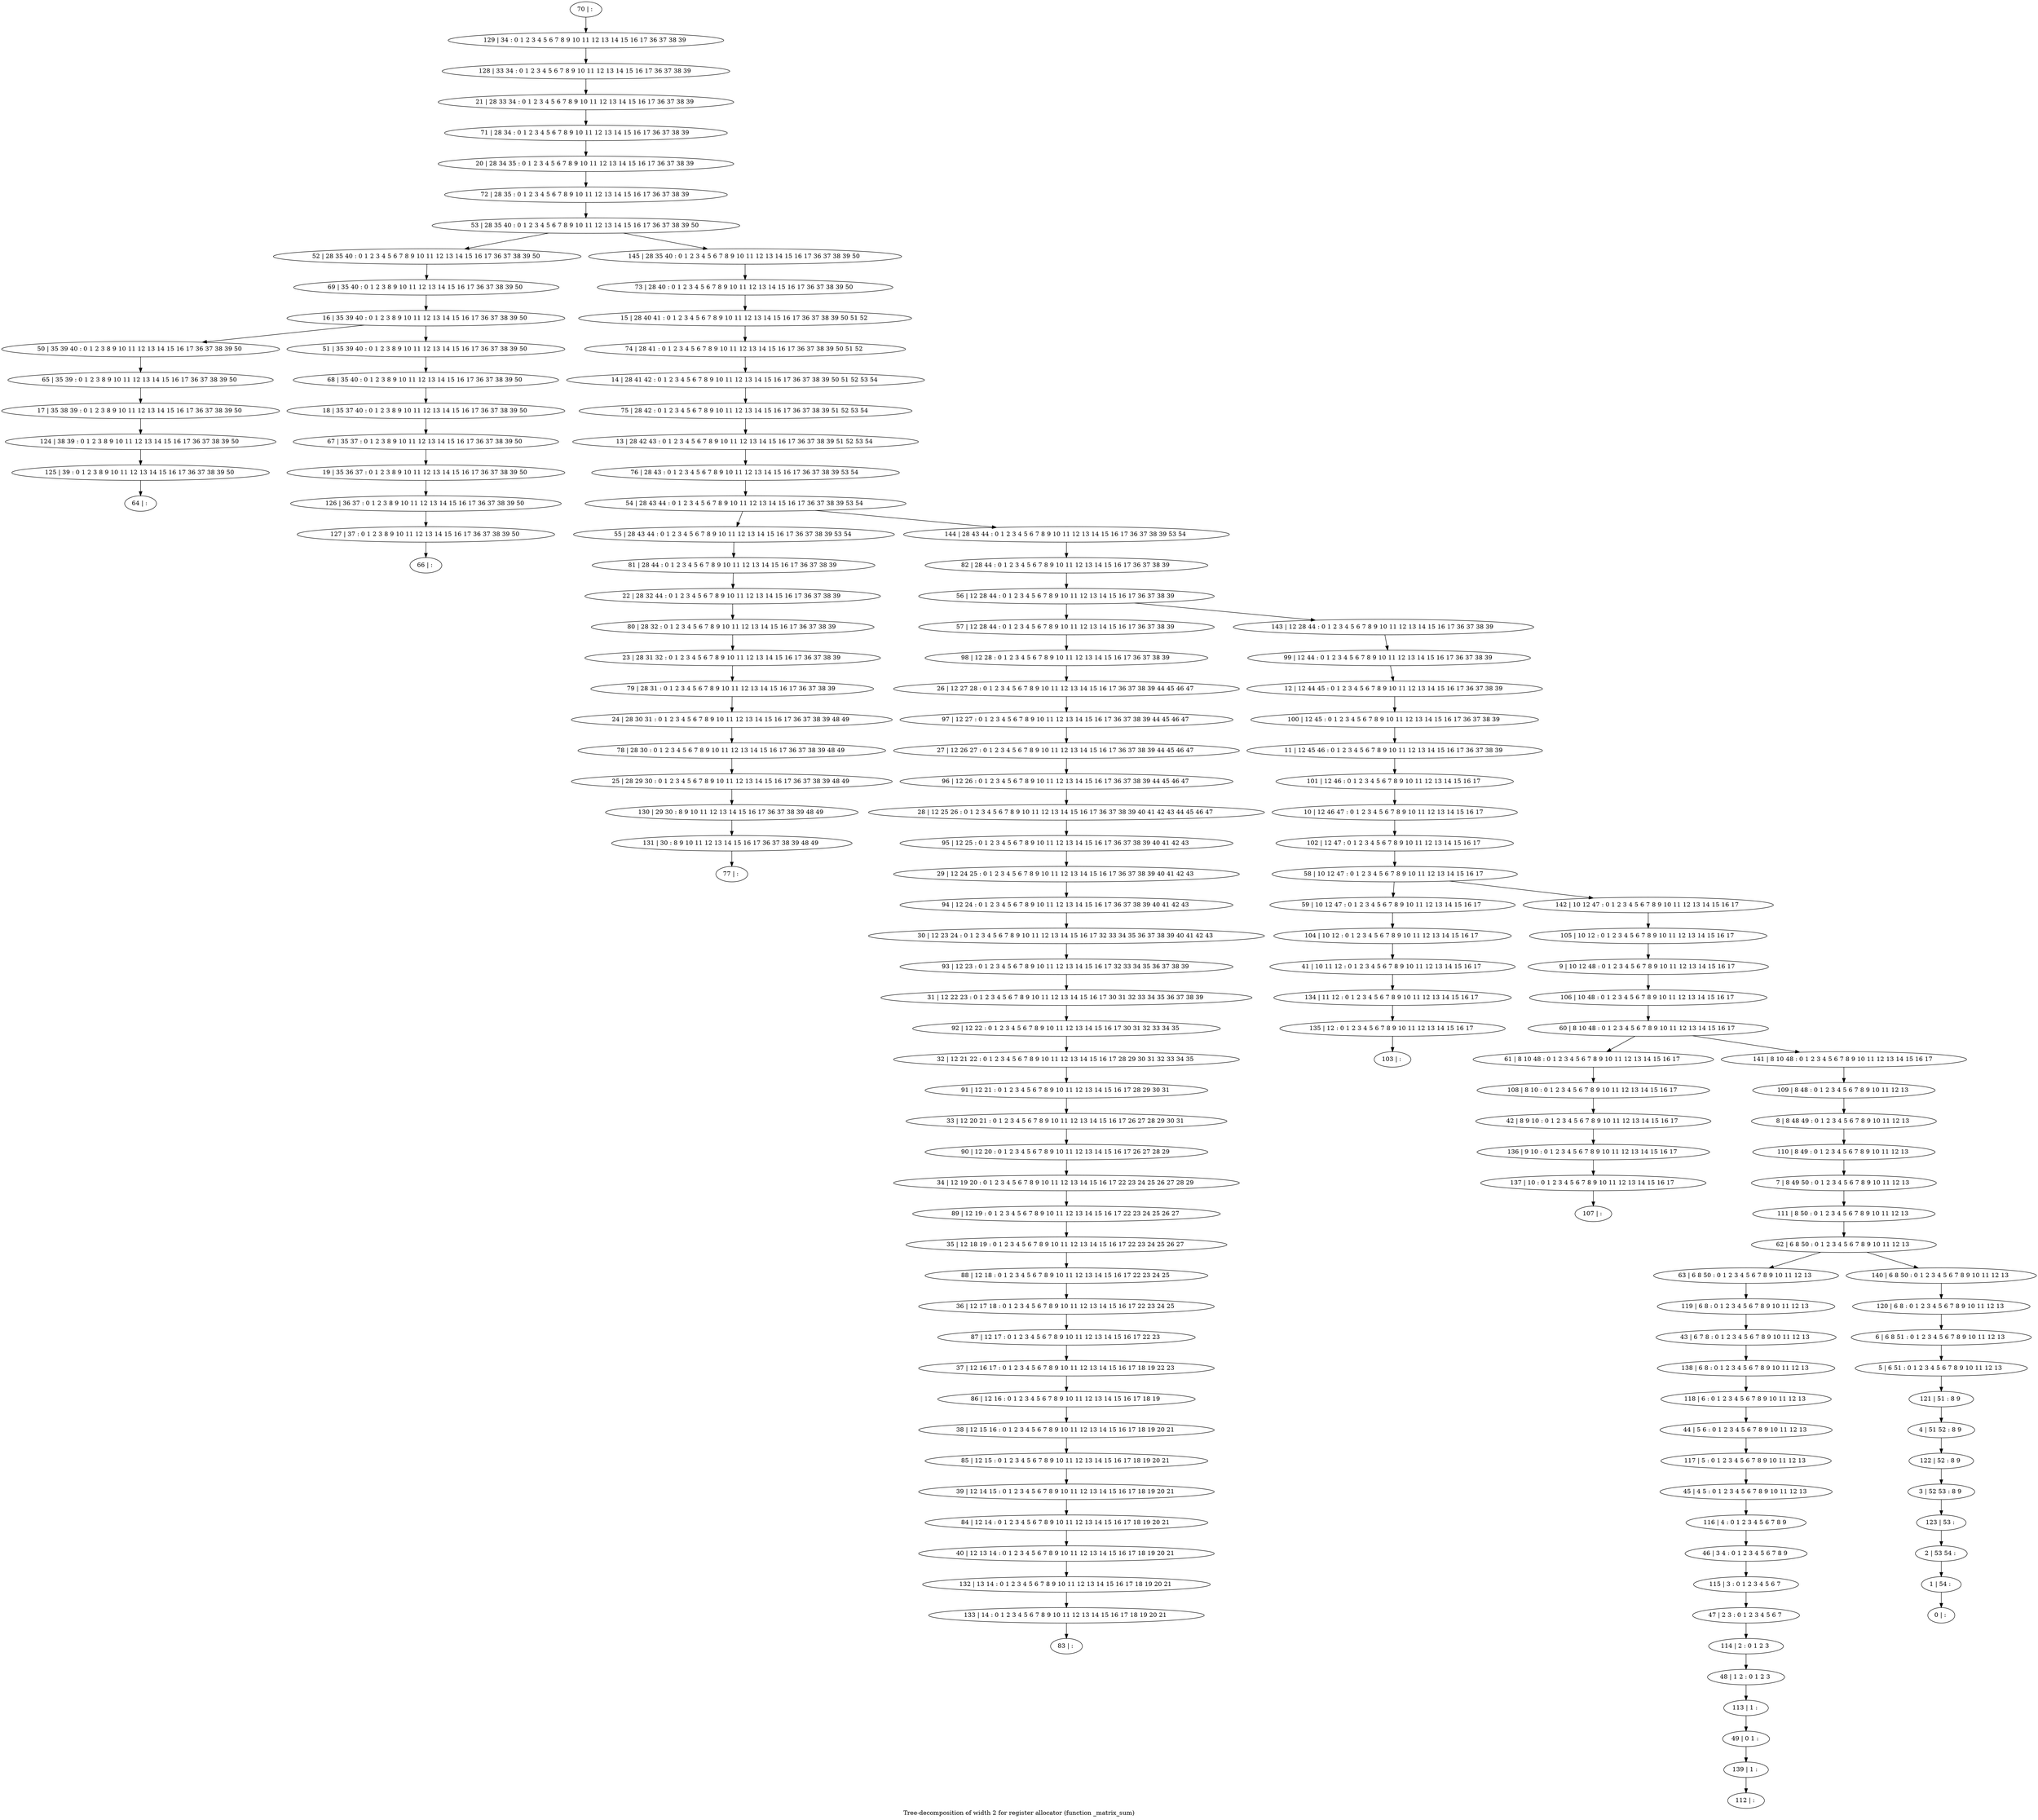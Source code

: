 digraph G {
graph [label="Tree-decomposition of width 2 for register allocator (function _matrix_sum)"]
0[label="0 | : "];
1[label="1 | 54 : "];
2[label="2 | 53 54 : "];
3[label="3 | 52 53 : 8 9 "];
4[label="4 | 51 52 : 8 9 "];
5[label="5 | 6 51 : 0 1 2 3 4 5 6 7 8 9 10 11 12 13 "];
6[label="6 | 6 8 51 : 0 1 2 3 4 5 6 7 8 9 10 11 12 13 "];
7[label="7 | 8 49 50 : 0 1 2 3 4 5 6 7 8 9 10 11 12 13 "];
8[label="8 | 8 48 49 : 0 1 2 3 4 5 6 7 8 9 10 11 12 13 "];
9[label="9 | 10 12 48 : 0 1 2 3 4 5 6 7 8 9 10 11 12 13 14 15 16 17 "];
10[label="10 | 12 46 47 : 0 1 2 3 4 5 6 7 8 9 10 11 12 13 14 15 16 17 "];
11[label="11 | 12 45 46 : 0 1 2 3 4 5 6 7 8 9 10 11 12 13 14 15 16 17 36 37 38 39 "];
12[label="12 | 12 44 45 : 0 1 2 3 4 5 6 7 8 9 10 11 12 13 14 15 16 17 36 37 38 39 "];
13[label="13 | 28 42 43 : 0 1 2 3 4 5 6 7 8 9 10 11 12 13 14 15 16 17 36 37 38 39 51 52 53 54 "];
14[label="14 | 28 41 42 : 0 1 2 3 4 5 6 7 8 9 10 11 12 13 14 15 16 17 36 37 38 39 50 51 52 53 54 "];
15[label="15 | 28 40 41 : 0 1 2 3 4 5 6 7 8 9 10 11 12 13 14 15 16 17 36 37 38 39 50 51 52 "];
16[label="16 | 35 39 40 : 0 1 2 3 8 9 10 11 12 13 14 15 16 17 36 37 38 39 50 "];
17[label="17 | 35 38 39 : 0 1 2 3 8 9 10 11 12 13 14 15 16 17 36 37 38 39 50 "];
18[label="18 | 35 37 40 : 0 1 2 3 8 9 10 11 12 13 14 15 16 17 36 37 38 39 50 "];
19[label="19 | 35 36 37 : 0 1 2 3 8 9 10 11 12 13 14 15 16 17 36 37 38 39 50 "];
20[label="20 | 28 34 35 : 0 1 2 3 4 5 6 7 8 9 10 11 12 13 14 15 16 17 36 37 38 39 "];
21[label="21 | 28 33 34 : 0 1 2 3 4 5 6 7 8 9 10 11 12 13 14 15 16 17 36 37 38 39 "];
22[label="22 | 28 32 44 : 0 1 2 3 4 5 6 7 8 9 10 11 12 13 14 15 16 17 36 37 38 39 "];
23[label="23 | 28 31 32 : 0 1 2 3 4 5 6 7 8 9 10 11 12 13 14 15 16 17 36 37 38 39 "];
24[label="24 | 28 30 31 : 0 1 2 3 4 5 6 7 8 9 10 11 12 13 14 15 16 17 36 37 38 39 48 49 "];
25[label="25 | 28 29 30 : 0 1 2 3 4 5 6 7 8 9 10 11 12 13 14 15 16 17 36 37 38 39 48 49 "];
26[label="26 | 12 27 28 : 0 1 2 3 4 5 6 7 8 9 10 11 12 13 14 15 16 17 36 37 38 39 44 45 46 47 "];
27[label="27 | 12 26 27 : 0 1 2 3 4 5 6 7 8 9 10 11 12 13 14 15 16 17 36 37 38 39 44 45 46 47 "];
28[label="28 | 12 25 26 : 0 1 2 3 4 5 6 7 8 9 10 11 12 13 14 15 16 17 36 37 38 39 40 41 42 43 44 45 46 47 "];
29[label="29 | 12 24 25 : 0 1 2 3 4 5 6 7 8 9 10 11 12 13 14 15 16 17 36 37 38 39 40 41 42 43 "];
30[label="30 | 12 23 24 : 0 1 2 3 4 5 6 7 8 9 10 11 12 13 14 15 16 17 32 33 34 35 36 37 38 39 40 41 42 43 "];
31[label="31 | 12 22 23 : 0 1 2 3 4 5 6 7 8 9 10 11 12 13 14 15 16 17 30 31 32 33 34 35 36 37 38 39 "];
32[label="32 | 12 21 22 : 0 1 2 3 4 5 6 7 8 9 10 11 12 13 14 15 16 17 28 29 30 31 32 33 34 35 "];
33[label="33 | 12 20 21 : 0 1 2 3 4 5 6 7 8 9 10 11 12 13 14 15 16 17 26 27 28 29 30 31 "];
34[label="34 | 12 19 20 : 0 1 2 3 4 5 6 7 8 9 10 11 12 13 14 15 16 17 22 23 24 25 26 27 28 29 "];
35[label="35 | 12 18 19 : 0 1 2 3 4 5 6 7 8 9 10 11 12 13 14 15 16 17 22 23 24 25 26 27 "];
36[label="36 | 12 17 18 : 0 1 2 3 4 5 6 7 8 9 10 11 12 13 14 15 16 17 22 23 24 25 "];
37[label="37 | 12 16 17 : 0 1 2 3 4 5 6 7 8 9 10 11 12 13 14 15 16 17 18 19 22 23 "];
38[label="38 | 12 15 16 : 0 1 2 3 4 5 6 7 8 9 10 11 12 13 14 15 16 17 18 19 20 21 "];
39[label="39 | 12 14 15 : 0 1 2 3 4 5 6 7 8 9 10 11 12 13 14 15 16 17 18 19 20 21 "];
40[label="40 | 12 13 14 : 0 1 2 3 4 5 6 7 8 9 10 11 12 13 14 15 16 17 18 19 20 21 "];
41[label="41 | 10 11 12 : 0 1 2 3 4 5 6 7 8 9 10 11 12 13 14 15 16 17 "];
42[label="42 | 8 9 10 : 0 1 2 3 4 5 6 7 8 9 10 11 12 13 14 15 16 17 "];
43[label="43 | 6 7 8 : 0 1 2 3 4 5 6 7 8 9 10 11 12 13 "];
44[label="44 | 5 6 : 0 1 2 3 4 5 6 7 8 9 10 11 12 13 "];
45[label="45 | 4 5 : 0 1 2 3 4 5 6 7 8 9 10 11 12 13 "];
46[label="46 | 3 4 : 0 1 2 3 4 5 6 7 8 9 "];
47[label="47 | 2 3 : 0 1 2 3 4 5 6 7 "];
48[label="48 | 1 2 : 0 1 2 3 "];
49[label="49 | 0 1 : "];
50[label="50 | 35 39 40 : 0 1 2 3 8 9 10 11 12 13 14 15 16 17 36 37 38 39 50 "];
51[label="51 | 35 39 40 : 0 1 2 3 8 9 10 11 12 13 14 15 16 17 36 37 38 39 50 "];
52[label="52 | 28 35 40 : 0 1 2 3 4 5 6 7 8 9 10 11 12 13 14 15 16 17 36 37 38 39 50 "];
53[label="53 | 28 35 40 : 0 1 2 3 4 5 6 7 8 9 10 11 12 13 14 15 16 17 36 37 38 39 50 "];
54[label="54 | 28 43 44 : 0 1 2 3 4 5 6 7 8 9 10 11 12 13 14 15 16 17 36 37 38 39 53 54 "];
55[label="55 | 28 43 44 : 0 1 2 3 4 5 6 7 8 9 10 11 12 13 14 15 16 17 36 37 38 39 53 54 "];
56[label="56 | 12 28 44 : 0 1 2 3 4 5 6 7 8 9 10 11 12 13 14 15 16 17 36 37 38 39 "];
57[label="57 | 12 28 44 : 0 1 2 3 4 5 6 7 8 9 10 11 12 13 14 15 16 17 36 37 38 39 "];
58[label="58 | 10 12 47 : 0 1 2 3 4 5 6 7 8 9 10 11 12 13 14 15 16 17 "];
59[label="59 | 10 12 47 : 0 1 2 3 4 5 6 7 8 9 10 11 12 13 14 15 16 17 "];
60[label="60 | 8 10 48 : 0 1 2 3 4 5 6 7 8 9 10 11 12 13 14 15 16 17 "];
61[label="61 | 8 10 48 : 0 1 2 3 4 5 6 7 8 9 10 11 12 13 14 15 16 17 "];
62[label="62 | 6 8 50 : 0 1 2 3 4 5 6 7 8 9 10 11 12 13 "];
63[label="63 | 6 8 50 : 0 1 2 3 4 5 6 7 8 9 10 11 12 13 "];
64[label="64 | : "];
65[label="65 | 35 39 : 0 1 2 3 8 9 10 11 12 13 14 15 16 17 36 37 38 39 50 "];
66[label="66 | : "];
67[label="67 | 35 37 : 0 1 2 3 8 9 10 11 12 13 14 15 16 17 36 37 38 39 50 "];
68[label="68 | 35 40 : 0 1 2 3 8 9 10 11 12 13 14 15 16 17 36 37 38 39 50 "];
69[label="69 | 35 40 : 0 1 2 3 8 9 10 11 12 13 14 15 16 17 36 37 38 39 50 "];
70[label="70 | : "];
71[label="71 | 28 34 : 0 1 2 3 4 5 6 7 8 9 10 11 12 13 14 15 16 17 36 37 38 39 "];
72[label="72 | 28 35 : 0 1 2 3 4 5 6 7 8 9 10 11 12 13 14 15 16 17 36 37 38 39 "];
73[label="73 | 28 40 : 0 1 2 3 4 5 6 7 8 9 10 11 12 13 14 15 16 17 36 37 38 39 50 "];
74[label="74 | 28 41 : 0 1 2 3 4 5 6 7 8 9 10 11 12 13 14 15 16 17 36 37 38 39 50 51 52 "];
75[label="75 | 28 42 : 0 1 2 3 4 5 6 7 8 9 10 11 12 13 14 15 16 17 36 37 38 39 51 52 53 54 "];
76[label="76 | 28 43 : 0 1 2 3 4 5 6 7 8 9 10 11 12 13 14 15 16 17 36 37 38 39 53 54 "];
77[label="77 | : "];
78[label="78 | 28 30 : 0 1 2 3 4 5 6 7 8 9 10 11 12 13 14 15 16 17 36 37 38 39 48 49 "];
79[label="79 | 28 31 : 0 1 2 3 4 5 6 7 8 9 10 11 12 13 14 15 16 17 36 37 38 39 "];
80[label="80 | 28 32 : 0 1 2 3 4 5 6 7 8 9 10 11 12 13 14 15 16 17 36 37 38 39 "];
81[label="81 | 28 44 : 0 1 2 3 4 5 6 7 8 9 10 11 12 13 14 15 16 17 36 37 38 39 "];
82[label="82 | 28 44 : 0 1 2 3 4 5 6 7 8 9 10 11 12 13 14 15 16 17 36 37 38 39 "];
83[label="83 | : "];
84[label="84 | 12 14 : 0 1 2 3 4 5 6 7 8 9 10 11 12 13 14 15 16 17 18 19 20 21 "];
85[label="85 | 12 15 : 0 1 2 3 4 5 6 7 8 9 10 11 12 13 14 15 16 17 18 19 20 21 "];
86[label="86 | 12 16 : 0 1 2 3 4 5 6 7 8 9 10 11 12 13 14 15 16 17 18 19 "];
87[label="87 | 12 17 : 0 1 2 3 4 5 6 7 8 9 10 11 12 13 14 15 16 17 22 23 "];
88[label="88 | 12 18 : 0 1 2 3 4 5 6 7 8 9 10 11 12 13 14 15 16 17 22 23 24 25 "];
89[label="89 | 12 19 : 0 1 2 3 4 5 6 7 8 9 10 11 12 13 14 15 16 17 22 23 24 25 26 27 "];
90[label="90 | 12 20 : 0 1 2 3 4 5 6 7 8 9 10 11 12 13 14 15 16 17 26 27 28 29 "];
91[label="91 | 12 21 : 0 1 2 3 4 5 6 7 8 9 10 11 12 13 14 15 16 17 28 29 30 31 "];
92[label="92 | 12 22 : 0 1 2 3 4 5 6 7 8 9 10 11 12 13 14 15 16 17 30 31 32 33 34 35 "];
93[label="93 | 12 23 : 0 1 2 3 4 5 6 7 8 9 10 11 12 13 14 15 16 17 32 33 34 35 36 37 38 39 "];
94[label="94 | 12 24 : 0 1 2 3 4 5 6 7 8 9 10 11 12 13 14 15 16 17 36 37 38 39 40 41 42 43 "];
95[label="95 | 12 25 : 0 1 2 3 4 5 6 7 8 9 10 11 12 13 14 15 16 17 36 37 38 39 40 41 42 43 "];
96[label="96 | 12 26 : 0 1 2 3 4 5 6 7 8 9 10 11 12 13 14 15 16 17 36 37 38 39 44 45 46 47 "];
97[label="97 | 12 27 : 0 1 2 3 4 5 6 7 8 9 10 11 12 13 14 15 16 17 36 37 38 39 44 45 46 47 "];
98[label="98 | 12 28 : 0 1 2 3 4 5 6 7 8 9 10 11 12 13 14 15 16 17 36 37 38 39 "];
99[label="99 | 12 44 : 0 1 2 3 4 5 6 7 8 9 10 11 12 13 14 15 16 17 36 37 38 39 "];
100[label="100 | 12 45 : 0 1 2 3 4 5 6 7 8 9 10 11 12 13 14 15 16 17 36 37 38 39 "];
101[label="101 | 12 46 : 0 1 2 3 4 5 6 7 8 9 10 11 12 13 14 15 16 17 "];
102[label="102 | 12 47 : 0 1 2 3 4 5 6 7 8 9 10 11 12 13 14 15 16 17 "];
103[label="103 | : "];
104[label="104 | 10 12 : 0 1 2 3 4 5 6 7 8 9 10 11 12 13 14 15 16 17 "];
105[label="105 | 10 12 : 0 1 2 3 4 5 6 7 8 9 10 11 12 13 14 15 16 17 "];
106[label="106 | 10 48 : 0 1 2 3 4 5 6 7 8 9 10 11 12 13 14 15 16 17 "];
107[label="107 | : "];
108[label="108 | 8 10 : 0 1 2 3 4 5 6 7 8 9 10 11 12 13 14 15 16 17 "];
109[label="109 | 8 48 : 0 1 2 3 4 5 6 7 8 9 10 11 12 13 "];
110[label="110 | 8 49 : 0 1 2 3 4 5 6 7 8 9 10 11 12 13 "];
111[label="111 | 8 50 : 0 1 2 3 4 5 6 7 8 9 10 11 12 13 "];
112[label="112 | : "];
113[label="113 | 1 : "];
114[label="114 | 2 : 0 1 2 3 "];
115[label="115 | 3 : 0 1 2 3 4 5 6 7 "];
116[label="116 | 4 : 0 1 2 3 4 5 6 7 8 9 "];
117[label="117 | 5 : 0 1 2 3 4 5 6 7 8 9 10 11 12 13 "];
118[label="118 | 6 : 0 1 2 3 4 5 6 7 8 9 10 11 12 13 "];
119[label="119 | 6 8 : 0 1 2 3 4 5 6 7 8 9 10 11 12 13 "];
120[label="120 | 6 8 : 0 1 2 3 4 5 6 7 8 9 10 11 12 13 "];
121[label="121 | 51 : 8 9 "];
122[label="122 | 52 : 8 9 "];
123[label="123 | 53 : "];
124[label="124 | 38 39 : 0 1 2 3 8 9 10 11 12 13 14 15 16 17 36 37 38 39 50 "];
125[label="125 | 39 : 0 1 2 3 8 9 10 11 12 13 14 15 16 17 36 37 38 39 50 "];
126[label="126 | 36 37 : 0 1 2 3 8 9 10 11 12 13 14 15 16 17 36 37 38 39 50 "];
127[label="127 | 37 : 0 1 2 3 8 9 10 11 12 13 14 15 16 17 36 37 38 39 50 "];
128[label="128 | 33 34 : 0 1 2 3 4 5 6 7 8 9 10 11 12 13 14 15 16 17 36 37 38 39 "];
129[label="129 | 34 : 0 1 2 3 4 5 6 7 8 9 10 11 12 13 14 15 16 17 36 37 38 39 "];
130[label="130 | 29 30 : 8 9 10 11 12 13 14 15 16 17 36 37 38 39 48 49 "];
131[label="131 | 30 : 8 9 10 11 12 13 14 15 16 17 36 37 38 39 48 49 "];
132[label="132 | 13 14 : 0 1 2 3 4 5 6 7 8 9 10 11 12 13 14 15 16 17 18 19 20 21 "];
133[label="133 | 14 : 0 1 2 3 4 5 6 7 8 9 10 11 12 13 14 15 16 17 18 19 20 21 "];
134[label="134 | 11 12 : 0 1 2 3 4 5 6 7 8 9 10 11 12 13 14 15 16 17 "];
135[label="135 | 12 : 0 1 2 3 4 5 6 7 8 9 10 11 12 13 14 15 16 17 "];
136[label="136 | 9 10 : 0 1 2 3 4 5 6 7 8 9 10 11 12 13 14 15 16 17 "];
137[label="137 | 10 : 0 1 2 3 4 5 6 7 8 9 10 11 12 13 14 15 16 17 "];
138[label="138 | 6 8 : 0 1 2 3 4 5 6 7 8 9 10 11 12 13 "];
139[label="139 | 1 : "];
140[label="140 | 6 8 50 : 0 1 2 3 4 5 6 7 8 9 10 11 12 13 "];
141[label="141 | 8 10 48 : 0 1 2 3 4 5 6 7 8 9 10 11 12 13 14 15 16 17 "];
142[label="142 | 10 12 47 : 0 1 2 3 4 5 6 7 8 9 10 11 12 13 14 15 16 17 "];
143[label="143 | 12 28 44 : 0 1 2 3 4 5 6 7 8 9 10 11 12 13 14 15 16 17 36 37 38 39 "];
144[label="144 | 28 43 44 : 0 1 2 3 4 5 6 7 8 9 10 11 12 13 14 15 16 17 36 37 38 39 53 54 "];
145[label="145 | 28 35 40 : 0 1 2 3 4 5 6 7 8 9 10 11 12 13 14 15 16 17 36 37 38 39 50 "];
16->50 ;
16->51 ;
65->17 ;
50->65 ;
67->19 ;
18->67 ;
68->18 ;
51->68 ;
69->16 ;
52->69 ;
78->25 ;
24->78 ;
79->24 ;
23->79 ;
80->23 ;
22->80 ;
81->22 ;
55->81 ;
84->40 ;
39->84 ;
85->39 ;
38->85 ;
86->38 ;
37->86 ;
87->37 ;
36->87 ;
88->36 ;
35->88 ;
89->35 ;
34->89 ;
90->34 ;
33->90 ;
91->33 ;
32->91 ;
92->32 ;
31->92 ;
93->31 ;
30->93 ;
94->30 ;
29->94 ;
95->29 ;
28->95 ;
96->28 ;
27->96 ;
97->27 ;
26->97 ;
98->26 ;
57->98 ;
104->41 ;
59->104 ;
108->42 ;
61->108 ;
113->49 ;
48->113 ;
114->48 ;
47->114 ;
115->47 ;
46->115 ;
116->46 ;
45->116 ;
117->45 ;
44->117 ;
118->44 ;
119->43 ;
63->119 ;
17->124 ;
125->64 ;
124->125 ;
19->126 ;
127->66 ;
126->127 ;
25->130 ;
131->77 ;
130->131 ;
40->132 ;
133->83 ;
132->133 ;
41->134 ;
135->103 ;
134->135 ;
42->136 ;
137->107 ;
136->137 ;
138->118 ;
43->138 ;
139->112 ;
49->139 ;
70->129 ;
129->128 ;
128->21 ;
21->71 ;
71->20 ;
20->72 ;
72->53 ;
73->15 ;
15->74 ;
74->14 ;
14->75 ;
75->13 ;
13->76 ;
76->54 ;
82->56 ;
99->12 ;
12->100 ;
100->11 ;
11->101 ;
101->10 ;
10->102 ;
102->58 ;
105->9 ;
9->106 ;
106->60 ;
109->8 ;
8->110 ;
110->7 ;
7->111 ;
111->62 ;
120->6 ;
6->5 ;
5->121 ;
121->4 ;
4->122 ;
122->3 ;
3->123 ;
123->2 ;
2->1 ;
1->0 ;
140->120 ;
141->109 ;
142->105 ;
143->99 ;
144->82 ;
145->73 ;
62->63 ;
62->140 ;
60->61 ;
60->141 ;
58->59 ;
58->142 ;
56->57 ;
56->143 ;
54->55 ;
54->144 ;
53->52 ;
53->145 ;
}
